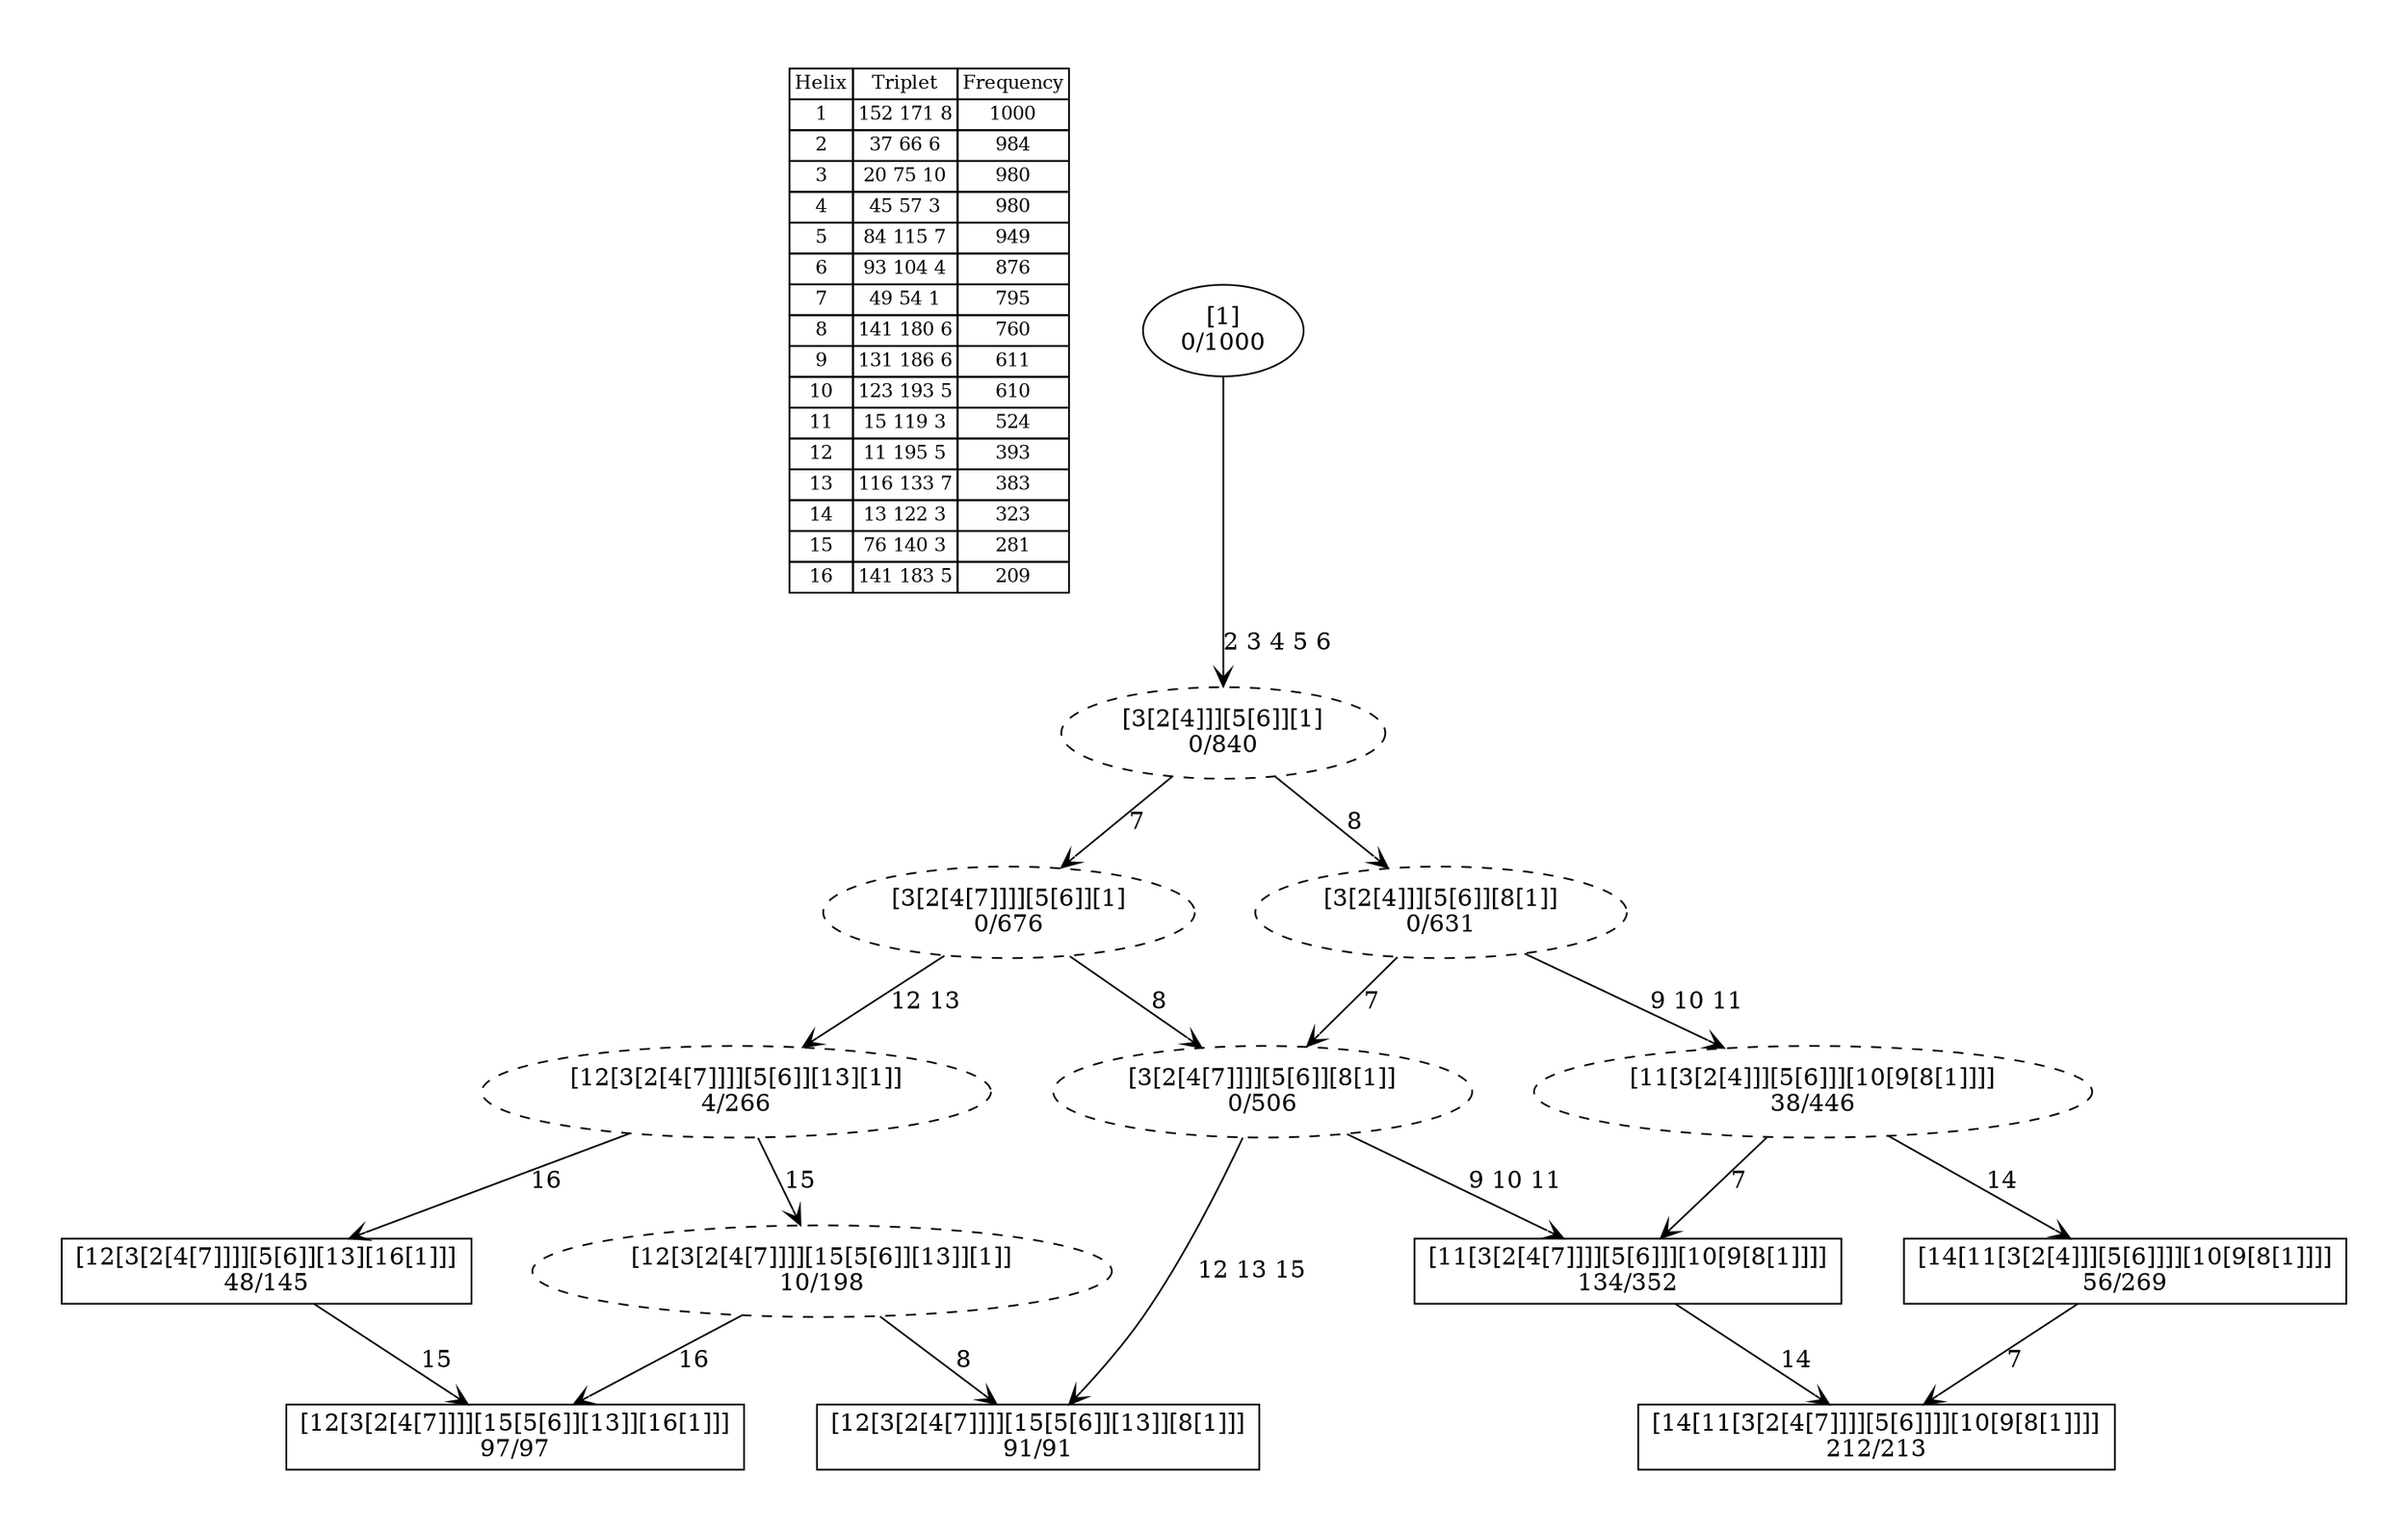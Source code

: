 digraph G {
	pad = 0.5;
	nodesep = 0.5;
"legend" [label = < <table border="0" cellborder="1" cellspacing="0"><tr><td>Helix</td><td>Triplet</td><td>Frequency</td></tr>
<tr><td>1</td><td>152 171 8</td><td>1000</td></tr>
<tr><td>2</td><td>37 66 6</td><td>984</td></tr>
<tr><td>3</td><td>20 75 10</td><td>980</td></tr>
<tr><td>4</td><td>45 57 3</td><td>980</td></tr>
<tr><td>5</td><td>84 115 7</td><td>949</td></tr>
<tr><td>6</td><td>93 104 4</td><td>876</td></tr>
<tr><td>7</td><td>49 54 1</td><td>795</td></tr>
<tr><td>8</td><td>141 180 6</td><td>760</td></tr>
<tr><td>9</td><td>131 186 6</td><td>611</td></tr>
<tr><td>10</td><td>123 193 5</td><td>610</td></tr>
<tr><td>11</td><td>15 119 3</td><td>524</td></tr>
<tr><td>12</td><td>11 195 5</td><td>393</td></tr>
<tr><td>13</td><td>116 133 7</td><td>383</td></tr>
<tr><td>14</td><td>13 122 3</td><td>323</td></tr>
<tr><td>15</td><td>76 140 3</td><td>281</td></tr>
<tr><td>16</td><td>141 183 5</td><td>209</td></tr>
</table>>, shape = plaintext, fontsize=11];
"1 2 3 4 5 6 7 8 9 10 11 14 " [shape = box];
"1 2 3 4 5 6 7 8 9 10 11 " [shape = box];
"1 2 3 4 5 6 7 12 13 15 16 " [shape = box];
"1 2 3 4 5 6 7 8 12 13 15 " [shape = box];
"1 2 3 4 5 6 8 9 10 11 14 " [shape = box];
"1 2 3 4 5 6 7 12 13 16 " [shape = box];
"1 2 3 4 5 6 7 " [style = dashed];
"1 2 3 4 5 6 7 8 " [style = dashed];
"1 2 3 4 5 6 8 9 10 11 " [style = dashed];
"1 2 3 4 5 6 7 12 13 15 " [style = dashed];
"1 2 3 4 5 6 " [style = dashed];
"1 2 3 4 5 6 8 " [style = dashed];
"1 2 3 4 5 6 7 12 13 " [style = dashed];
"1 2 3 4 5 6 7 8 9 10 11 14 " [label = "[14[11[3[2[4[7]]]][5[6]]]][10[9[8[1]]]]\n212/213"];
"1 2 3 4 5 6 7 8 9 10 11 " [label = "[11[3[2[4[7]]]][5[6]]][10[9[8[1]]]]\n134/352"];
"1 2 3 4 5 6 7 12 13 15 16 " [label = "[12[3[2[4[7]]]][15[5[6]][13]][16[1]]]\n97/97"];
"1 2 3 4 5 6 7 8 12 13 15 " [label = "[12[3[2[4[7]]]][15[5[6]][13]][8[1]]]\n91/91"];
"1 2 3 4 5 6 8 9 10 11 14 " [label = "[14[11[3[2[4]]][5[6]]]][10[9[8[1]]]]\n56/269"];
"1 2 3 4 5 6 7 12 13 16 " [label = "[12[3[2[4[7]]]][5[6]][13][16[1]]]\n48/145"];
"1 2 3 4 5 6 7 " [label = "[3[2[4[7]]]][5[6]][1]\n0/676"];
"1 2 3 4 5 6 7 8 " [label = "[3[2[4[7]]]][5[6]][8[1]]\n0/506"];
"1 2 3 4 5 6 8 9 10 11 " [label = "[11[3[2[4]]][5[6]]][10[9[8[1]]]]\n38/446"];
"1 2 3 4 5 6 7 12 13 15 " [label = "[12[3[2[4[7]]]][15[5[6]][13]][1]]\n10/198"];
"1 2 3 4 5 6 " [label = "[3[2[4]]][5[6]][1]\n0/840"];
"1 2 3 4 5 6 8 " [label = "[3[2[4]]][5[6]][8[1]]\n0/631"];
"1 2 3 4 5 6 7 12 13 " [label = "[12[3[2[4[7]]]][5[6]][13][1]]\n4/266"];
"1 " [label = "[1]\n0/1000"];
"1 2 3 4 5 6 7 8 9 10 11 " -> "1 2 3 4 5 6 7 8 9 10 11 14 " [label = "14 ", arrowhead = vee];
"1 2 3 4 5 6 8 9 10 11 14 " -> "1 2 3 4 5 6 7 8 9 10 11 14 " [label = "7 ", arrowhead = vee];
"1 2 3 4 5 6 7 12 13 16 " -> "1 2 3 4 5 6 7 12 13 15 16 " [label = "15 ", arrowhead = vee];
"1 2 3 4 5 6 7 " -> "1 2 3 4 5 6 7 8 " [label = "8 ", arrowhead = vee];
"1 2 3 4 5 6 7 " -> "1 2 3 4 5 6 7 12 13 " [label = "12 13 ", arrowhead = vee];
"1 2 3 4 5 6 7 8 " -> "1 2 3 4 5 6 7 8 12 13 15 " [label = "12 13 15 ", arrowhead = vee];
"1 2 3 4 5 6 7 8 " -> "1 2 3 4 5 6 7 8 9 10 11 " [label = "9 10 11 ", arrowhead = vee];
"1 2 3 4 5 6 8 9 10 11 " -> "1 2 3 4 5 6 7 8 9 10 11 " [label = "7 ", arrowhead = vee];
"1 2 3 4 5 6 8 9 10 11 " -> "1 2 3 4 5 6 8 9 10 11 14 " [label = "14 ", arrowhead = vee];
"1 2 3 4 5 6 7 12 13 15 " -> "1 2 3 4 5 6 7 12 13 15 16 " [label = "16 ", arrowhead = vee];
"1 2 3 4 5 6 7 12 13 15 " -> "1 2 3 4 5 6 7 8 12 13 15 " [label = "8 ", arrowhead = vee];
"1 2 3 4 5 6 " -> "1 2 3 4 5 6 7 " [label = "7 ", arrowhead = vee];
"1 2 3 4 5 6 " -> "1 2 3 4 5 6 8 " [label = "8 ", arrowhead = vee];
"1 2 3 4 5 6 8 " -> "1 2 3 4 5 6 7 8 " [label = "7 ", arrowhead = vee];
"1 2 3 4 5 6 8 " -> "1 2 3 4 5 6 8 9 10 11 " [label = "9 10 11 ", arrowhead = vee];
"1 2 3 4 5 6 7 12 13 " -> "1 2 3 4 5 6 7 12 13 16 " [label = "16 ", arrowhead = vee];
"1 2 3 4 5 6 7 12 13 " -> "1 2 3 4 5 6 7 12 13 15 " [label = "15 ", arrowhead = vee];
"1 " -> "1 2 3 4 5 6 " [label = "2 3 4 5 6 ", arrowhead = vee];
}